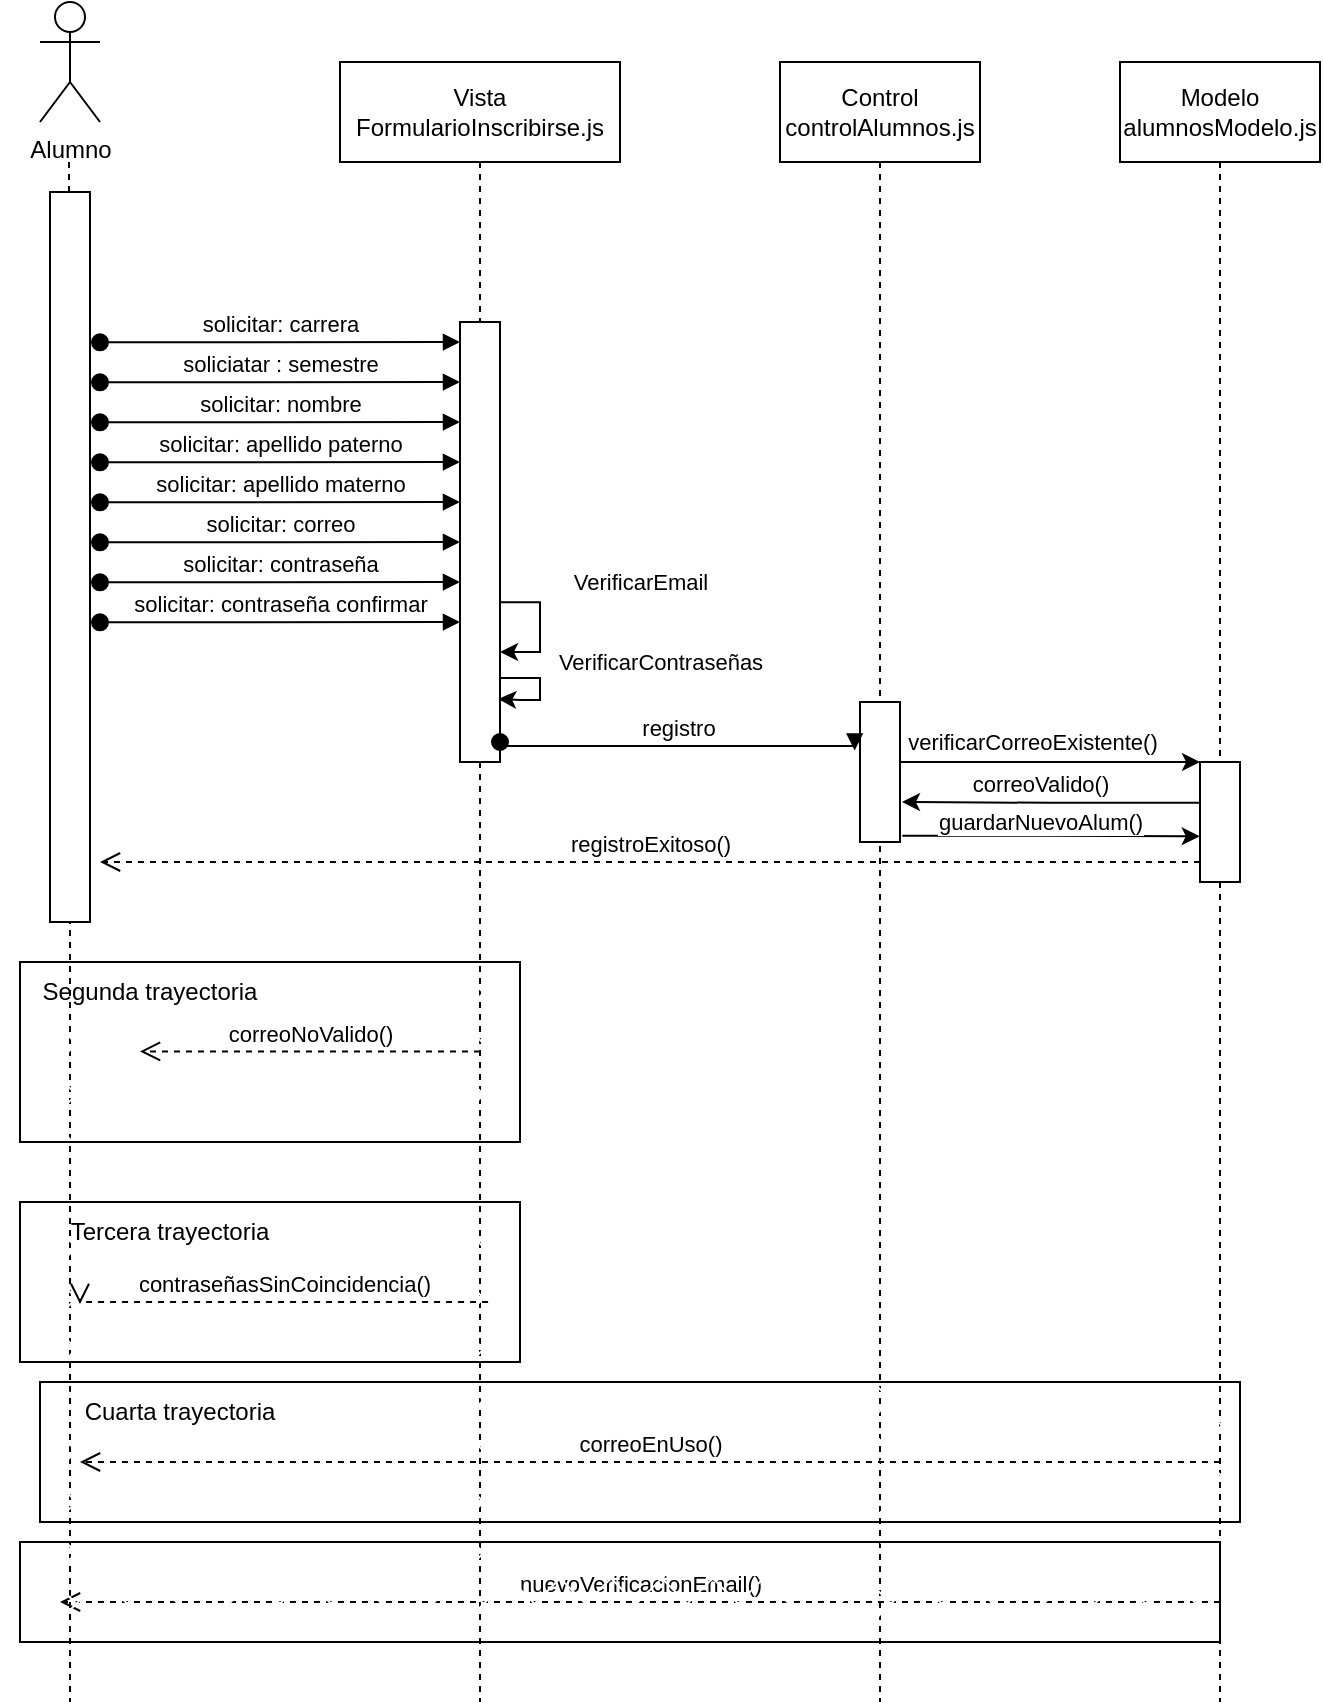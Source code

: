 <mxfile version="24.4.6" type="device">
  <diagram name="Page-1" id="2YBvvXClWsGukQMizWep">
    <mxGraphModel dx="875" dy="518" grid="1" gridSize="10" guides="1" tooltips="1" connect="1" arrows="1" fold="1" page="1" pageScale="1" pageWidth="850" pageHeight="1100" math="0" shadow="0">
      <root>
        <mxCell id="0" />
        <mxCell id="1" parent="0" />
        <mxCell id="S2r8NiHN5n9TqfBeE-ZX-7" value="Vista&lt;br&gt;FormularioInscribirse.js" style="shape=umlLifeline;perimeter=lifelinePerimeter;whiteSpace=wrap;html=1;container=0;dropTarget=0;collapsible=0;recursiveResize=0;outlineConnect=0;portConstraint=eastwest;newEdgeStyle={&quot;edgeStyle&quot;:&quot;elbowEdgeStyle&quot;,&quot;elbow&quot;:&quot;vertical&quot;,&quot;curved&quot;:0,&quot;rounded&quot;:0};size=50;" vertex="1" parent="1">
          <mxGeometry x="230" y="100" width="140" height="820" as="geometry" />
        </mxCell>
        <mxCell id="S2r8NiHN5n9TqfBeE-ZX-8" value="Control&lt;br&gt;controlAlumnos.js" style="shape=umlLifeline;perimeter=lifelinePerimeter;whiteSpace=wrap;html=1;container=0;dropTarget=0;collapsible=0;recursiveResize=0;outlineConnect=0;portConstraint=eastwest;newEdgeStyle={&quot;edgeStyle&quot;:&quot;elbowEdgeStyle&quot;,&quot;elbow&quot;:&quot;vertical&quot;,&quot;curved&quot;:0,&quot;rounded&quot;:0};size=50;" vertex="1" parent="1">
          <mxGeometry x="450" y="100" width="100" height="820" as="geometry" />
        </mxCell>
        <mxCell id="S2r8NiHN5n9TqfBeE-ZX-9" value="Modelo&lt;div&gt;alumnosModelo.js&lt;/div&gt;" style="shape=umlLifeline;perimeter=lifelinePerimeter;whiteSpace=wrap;html=1;container=0;dropTarget=0;collapsible=0;recursiveResize=0;outlineConnect=0;portConstraint=eastwest;newEdgeStyle={&quot;edgeStyle&quot;:&quot;elbowEdgeStyle&quot;,&quot;elbow&quot;:&quot;vertical&quot;,&quot;curved&quot;:0,&quot;rounded&quot;:0};size=50;" vertex="1" parent="1">
          <mxGeometry x="620" y="100" width="100" height="820" as="geometry" />
        </mxCell>
        <mxCell id="S2r8NiHN5n9TqfBeE-ZX-16" value="" style="group" vertex="1" connectable="0" parent="1">
          <mxGeometry x="80" y="70" width="430" height="590" as="geometry" />
        </mxCell>
        <mxCell id="S2r8NiHN5n9TqfBeE-ZX-11" style="edgeStyle=orthogonalEdgeStyle;rounded=0;orthogonalLoop=1;jettySize=auto;html=1;dashed=1;endArrow=none;endFill=0;" edge="1" parent="S2r8NiHN5n9TqfBeE-ZX-16">
          <mxGeometry relative="1" as="geometry">
            <mxPoint x="15" y="850" as="targetPoint" />
            <mxPoint x="14.5" y="80" as="sourcePoint" />
          </mxGeometry>
        </mxCell>
        <mxCell id="S2r8NiHN5n9TqfBeE-ZX-10" value="Alumno" style="shape=umlActor;verticalLabelPosition=bottom;verticalAlign=top;html=1;outlineConnect=0;" vertex="1" parent="S2r8NiHN5n9TqfBeE-ZX-16">
          <mxGeometry width="30" height="60" as="geometry" />
        </mxCell>
        <mxCell id="S2r8NiHN5n9TqfBeE-ZX-19" value="" style="rounded=0;whiteSpace=wrap;html=1;" vertex="1" parent="S2r8NiHN5n9TqfBeE-ZX-16">
          <mxGeometry x="5" y="95" width="20" height="365" as="geometry" />
        </mxCell>
        <mxCell id="S2r8NiHN5n9TqfBeE-ZX-68" value="" style="rounded=0;whiteSpace=wrap;html=1;fillStyle=cross-hatch;align=left;" vertex="1" parent="S2r8NiHN5n9TqfBeE-ZX-16">
          <mxGeometry x="-10" y="480" width="250" height="90" as="geometry" />
        </mxCell>
        <mxCell id="S2r8NiHN5n9TqfBeE-ZX-70" value="Segunda trayectoria" style="text;html=1;align=center;verticalAlign=middle;whiteSpace=wrap;rounded=0;" vertex="1" parent="S2r8NiHN5n9TqfBeE-ZX-16">
          <mxGeometry x="-10" y="480" width="130" height="30" as="geometry" />
        </mxCell>
        <mxCell id="S2r8NiHN5n9TqfBeE-ZX-69" value="correoNoValido()" style="html=1;verticalAlign=bottom;endArrow=open;dashed=1;endSize=8;edgeStyle=elbowEdgeStyle;elbow=vertical;curved=0;rounded=0;" edge="1" parent="S2r8NiHN5n9TqfBeE-ZX-16">
          <mxGeometry relative="1" as="geometry">
            <mxPoint x="50" y="524.71" as="targetPoint" />
            <Array as="points">
              <mxPoint x="145" y="524.71" />
            </Array>
            <mxPoint x="220" y="524.71" as="sourcePoint" />
          </mxGeometry>
        </mxCell>
        <mxCell id="S2r8NiHN5n9TqfBeE-ZX-33" value="" style="rounded=0;whiteSpace=wrap;html=1;" vertex="1" parent="1">
          <mxGeometry x="290" y="230" width="20" height="220" as="geometry" />
        </mxCell>
        <mxCell id="S2r8NiHN5n9TqfBeE-ZX-56" style="edgeStyle=orthogonalEdgeStyle;rounded=0;orthogonalLoop=1;jettySize=auto;html=1;exitX=1;exitY=0.5;exitDx=0;exitDy=0;entryX=0;entryY=0;entryDx=0;entryDy=0;" edge="1" parent="1" source="S2r8NiHN5n9TqfBeE-ZX-43" target="S2r8NiHN5n9TqfBeE-ZX-54">
          <mxGeometry relative="1" as="geometry">
            <Array as="points">
              <mxPoint x="620" y="450" />
              <mxPoint x="620" y="450" />
            </Array>
          </mxGeometry>
        </mxCell>
        <mxCell id="S2r8NiHN5n9TqfBeE-ZX-57" value="verificarCorreoExistente()" style="edgeLabel;html=1;align=center;verticalAlign=middle;resizable=0;points=[];" vertex="1" connectable="0" parent="S2r8NiHN5n9TqfBeE-ZX-56">
          <mxGeometry x="-0.659" relative="1" as="geometry">
            <mxPoint x="44" y="-10" as="offset" />
          </mxGeometry>
        </mxCell>
        <mxCell id="S2r8NiHN5n9TqfBeE-ZX-64" style="edgeStyle=orthogonalEdgeStyle;rounded=0;orthogonalLoop=1;jettySize=auto;html=1;exitX=1.058;exitY=0.956;exitDx=0;exitDy=0;entryX=-0.007;entryY=0.619;entryDx=0;entryDy=0;exitPerimeter=0;entryPerimeter=0;" edge="1" parent="1" source="S2r8NiHN5n9TqfBeE-ZX-43" target="S2r8NiHN5n9TqfBeE-ZX-54">
          <mxGeometry relative="1" as="geometry">
            <Array as="points">
              <mxPoint x="585" y="487" />
            </Array>
          </mxGeometry>
        </mxCell>
        <mxCell id="S2r8NiHN5n9TqfBeE-ZX-65" value="guardarNuevoAlum()" style="edgeLabel;html=1;align=center;verticalAlign=middle;resizable=0;points=[];" vertex="1" connectable="0" parent="S2r8NiHN5n9TqfBeE-ZX-64">
          <mxGeometry x="-0.146" y="1" relative="1" as="geometry">
            <mxPoint x="5" y="-6" as="offset" />
          </mxGeometry>
        </mxCell>
        <mxCell id="S2r8NiHN5n9TqfBeE-ZX-43" value="" style="rounded=0;whiteSpace=wrap;html=1;" vertex="1" parent="1">
          <mxGeometry x="490" y="420" width="20" height="70" as="geometry" />
        </mxCell>
        <mxCell id="S2r8NiHN5n9TqfBeE-ZX-21" value="solicitar: carrera" style="html=1;verticalAlign=bottom;startArrow=oval;endArrow=block;startSize=8;edgeStyle=elbowEdgeStyle;elbow=vertical;curved=0;rounded=0;" edge="1" parent="1" target="S2r8NiHN5n9TqfBeE-ZX-33">
          <mxGeometry relative="1" as="geometry">
            <mxPoint x="110" y="240.14" as="sourcePoint" />
            <mxPoint x="260" y="240.14" as="targetPoint" />
          </mxGeometry>
        </mxCell>
        <mxCell id="S2r8NiHN5n9TqfBeE-ZX-22" value="soliciatar : semestre" style="html=1;verticalAlign=bottom;startArrow=oval;endArrow=block;startSize=8;edgeStyle=elbowEdgeStyle;elbow=vertical;curved=0;rounded=0;entryX=0;entryY=0.136;entryDx=0;entryDy=0;entryPerimeter=0;" edge="1" parent="1" target="S2r8NiHN5n9TqfBeE-ZX-33">
          <mxGeometry relative="1" as="geometry">
            <mxPoint x="110" y="260.14" as="sourcePoint" />
            <mxPoint x="260" y="260.14" as="targetPoint" />
          </mxGeometry>
        </mxCell>
        <mxCell id="S2r8NiHN5n9TqfBeE-ZX-23" value="solicitar: nombre" style="html=1;verticalAlign=bottom;startArrow=oval;endArrow=block;startSize=8;edgeStyle=elbowEdgeStyle;elbow=vertical;curved=0;rounded=0;entryX=0;entryY=0.227;entryDx=0;entryDy=0;entryPerimeter=0;" edge="1" parent="1" target="S2r8NiHN5n9TqfBeE-ZX-33">
          <mxGeometry relative="1" as="geometry">
            <mxPoint x="110" y="280.14" as="sourcePoint" />
            <mxPoint x="260" y="280.14" as="targetPoint" />
          </mxGeometry>
        </mxCell>
        <mxCell id="S2r8NiHN5n9TqfBeE-ZX-24" value="solicitar: apellido paterno" style="html=1;verticalAlign=bottom;startArrow=oval;endArrow=block;startSize=8;edgeStyle=elbowEdgeStyle;elbow=vertical;curved=0;rounded=0;" edge="1" parent="1" target="S2r8NiHN5n9TqfBeE-ZX-33">
          <mxGeometry relative="1" as="geometry">
            <mxPoint x="110" y="300.14" as="sourcePoint" />
            <mxPoint x="260" y="300.14" as="targetPoint" />
          </mxGeometry>
        </mxCell>
        <mxCell id="S2r8NiHN5n9TqfBeE-ZX-25" value="solicitar: apellido materno" style="html=1;verticalAlign=bottom;startArrow=oval;endArrow=block;startSize=8;edgeStyle=elbowEdgeStyle;elbow=vertical;curved=0;rounded=0;" edge="1" parent="1" target="S2r8NiHN5n9TqfBeE-ZX-33">
          <mxGeometry relative="1" as="geometry">
            <mxPoint x="110" y="320.14" as="sourcePoint" />
            <mxPoint x="260" y="320.14" as="targetPoint" />
          </mxGeometry>
        </mxCell>
        <mxCell id="S2r8NiHN5n9TqfBeE-ZX-26" value="solicitar: correo" style="html=1;verticalAlign=bottom;startArrow=oval;endArrow=block;startSize=8;edgeStyle=elbowEdgeStyle;elbow=horizontal;curved=0;rounded=0;entryX=0;entryY=0.5;entryDx=0;entryDy=0;" edge="1" parent="1" target="S2r8NiHN5n9TqfBeE-ZX-33">
          <mxGeometry relative="1" as="geometry">
            <mxPoint x="110" y="340.14" as="sourcePoint" />
            <mxPoint x="260" y="340.14" as="targetPoint" />
          </mxGeometry>
        </mxCell>
        <mxCell id="S2r8NiHN5n9TqfBeE-ZX-27" value="solicitar: contraseña" style="html=1;verticalAlign=bottom;startArrow=oval;endArrow=block;startSize=8;edgeStyle=elbowEdgeStyle;elbow=vertical;curved=0;rounded=0;" edge="1" parent="1" target="S2r8NiHN5n9TqfBeE-ZX-33">
          <mxGeometry relative="1" as="geometry">
            <mxPoint x="110" y="360.14" as="sourcePoint" />
            <mxPoint x="260" y="360.14" as="targetPoint" />
          </mxGeometry>
        </mxCell>
        <mxCell id="S2r8NiHN5n9TqfBeE-ZX-28" value="solicitar: contraseña confirmar" style="html=1;verticalAlign=bottom;startArrow=oval;endArrow=block;startSize=8;edgeStyle=elbowEdgeStyle;elbow=vertical;curved=0;rounded=0;entryX=0;entryY=0.682;entryDx=0;entryDy=0;entryPerimeter=0;" edge="1" parent="1" target="S2r8NiHN5n9TqfBeE-ZX-33">
          <mxGeometry relative="1" as="geometry">
            <mxPoint x="110" y="380.14" as="sourcePoint" />
            <mxPoint x="260" y="380.14" as="targetPoint" />
          </mxGeometry>
        </mxCell>
        <mxCell id="S2r8NiHN5n9TqfBeE-ZX-47" style="edgeStyle=orthogonalEdgeStyle;rounded=0;orthogonalLoop=1;jettySize=auto;html=1;entryX=1;entryY=0.75;entryDx=0;entryDy=0;exitX=1.009;exitY=0.637;exitDx=0;exitDy=0;exitPerimeter=0;" edge="1" parent="1" source="S2r8NiHN5n9TqfBeE-ZX-33" target="S2r8NiHN5n9TqfBeE-ZX-33">
          <mxGeometry relative="1" as="geometry">
            <Array as="points">
              <mxPoint x="330" y="370" />
              <mxPoint x="330" y="395" />
            </Array>
          </mxGeometry>
        </mxCell>
        <mxCell id="S2r8NiHN5n9TqfBeE-ZX-48" value="VerificarEmail" style="edgeLabel;html=1;align=center;verticalAlign=middle;resizable=0;points=[];" vertex="1" connectable="0" parent="S2r8NiHN5n9TqfBeE-ZX-47">
          <mxGeometry x="-0.05" y="1" relative="1" as="geometry">
            <mxPoint x="49" y="-21" as="offset" />
          </mxGeometry>
        </mxCell>
        <mxCell id="S2r8NiHN5n9TqfBeE-ZX-49" style="edgeStyle=orthogonalEdgeStyle;rounded=0;orthogonalLoop=1;jettySize=auto;html=1;entryX=0.956;entryY=0.857;entryDx=0;entryDy=0;entryPerimeter=0;exitX=1.011;exitY=0.809;exitDx=0;exitDy=0;exitPerimeter=0;" edge="1" parent="1" source="S2r8NiHN5n9TqfBeE-ZX-33" target="S2r8NiHN5n9TqfBeE-ZX-33">
          <mxGeometry relative="1" as="geometry">
            <Array as="points">
              <mxPoint x="330" y="408" />
              <mxPoint x="330" y="419" />
              <mxPoint x="320" y="419" />
            </Array>
          </mxGeometry>
        </mxCell>
        <mxCell id="S2r8NiHN5n9TqfBeE-ZX-50" value="VerificarContraseñas" style="edgeLabel;html=1;align=center;verticalAlign=middle;resizable=0;points=[];" vertex="1" connectable="0" parent="S2r8NiHN5n9TqfBeE-ZX-49">
          <mxGeometry x="-0.077" y="1" relative="1" as="geometry">
            <mxPoint x="59" y="-12" as="offset" />
          </mxGeometry>
        </mxCell>
        <mxCell id="S2r8NiHN5n9TqfBeE-ZX-61" style="edgeStyle=orthogonalEdgeStyle;rounded=0;orthogonalLoop=1;jettySize=auto;html=1;exitX=-0.015;exitY=0.34;exitDx=0;exitDy=0;exitPerimeter=0;" edge="1" parent="1" source="S2r8NiHN5n9TqfBeE-ZX-54">
          <mxGeometry relative="1" as="geometry">
            <mxPoint x="511" y="470" as="targetPoint" />
            <Array as="points">
              <mxPoint x="585" y="470" />
              <mxPoint x="511" y="470" />
            </Array>
          </mxGeometry>
        </mxCell>
        <mxCell id="S2r8NiHN5n9TqfBeE-ZX-62" value="correoValido()" style="edgeLabel;html=1;align=center;verticalAlign=middle;resizable=0;points=[];" vertex="1" connectable="0" parent="S2r8NiHN5n9TqfBeE-ZX-61">
          <mxGeometry x="-0.16" y="-1" relative="1" as="geometry">
            <mxPoint x="-17" y="-9" as="offset" />
          </mxGeometry>
        </mxCell>
        <mxCell id="S2r8NiHN5n9TqfBeE-ZX-54" value="" style="rounded=0;whiteSpace=wrap;html=1;" vertex="1" parent="1">
          <mxGeometry x="660" y="450" width="20" height="60" as="geometry" />
        </mxCell>
        <mxCell id="S2r8NiHN5n9TqfBeE-ZX-60" value="registroExitoso()" style="html=1;verticalAlign=bottom;endArrow=open;dashed=1;endSize=8;edgeStyle=elbowEdgeStyle;elbow=vertical;curved=0;rounded=0;" edge="1" parent="1">
          <mxGeometry relative="1" as="geometry">
            <mxPoint x="110" y="500" as="targetPoint" />
            <Array as="points">
              <mxPoint x="585" y="500" />
            </Array>
            <mxPoint x="660" y="500" as="sourcePoint" />
          </mxGeometry>
        </mxCell>
        <mxCell id="S2r8NiHN5n9TqfBeE-ZX-63" value="registro" style="html=1;verticalAlign=bottom;startArrow=oval;endArrow=block;startSize=8;edgeStyle=elbowEdgeStyle;elbow=vertical;curved=0;rounded=0;entryX=-0.133;entryY=0.347;entryDx=0;entryDy=0;entryPerimeter=0;" edge="1" parent="1" target="S2r8NiHN5n9TqfBeE-ZX-43">
          <mxGeometry relative="1" as="geometry">
            <mxPoint x="310" y="440" as="sourcePoint" />
            <mxPoint x="480" y="443" as="targetPoint" />
          </mxGeometry>
        </mxCell>
        <mxCell id="S2r8NiHN5n9TqfBeE-ZX-71" value="" style="rounded=0;whiteSpace=wrap;html=1;fillStyle=cross-hatch;" vertex="1" parent="1">
          <mxGeometry x="70" y="670" width="250" height="80" as="geometry" />
        </mxCell>
        <mxCell id="S2r8NiHN5n9TqfBeE-ZX-74" value="Tercera trayectoria" style="text;html=1;align=center;verticalAlign=middle;whiteSpace=wrap;rounded=0;" vertex="1" parent="1">
          <mxGeometry x="60" y="670" width="170" height="30" as="geometry" />
        </mxCell>
        <mxCell id="S2r8NiHN5n9TqfBeE-ZX-75" value="contraseñasSinCoincidencia()" style="html=1;verticalAlign=bottom;endArrow=open;dashed=1;endSize=8;edgeStyle=elbowEdgeStyle;elbow=vertical;curved=0;rounded=0;" edge="1" parent="1">
          <mxGeometry relative="1" as="geometry">
            <mxPoint x="100" y="721" as="targetPoint" />
            <Array as="points">
              <mxPoint x="229.04" y="720" />
            </Array>
            <mxPoint x="304.04" y="720" as="sourcePoint" />
          </mxGeometry>
        </mxCell>
        <mxCell id="S2r8NiHN5n9TqfBeE-ZX-76" value="" style="rounded=0;whiteSpace=wrap;html=1;fillStyle=cross-hatch;" vertex="1" parent="1">
          <mxGeometry x="80" y="760" width="600" height="70" as="geometry" />
        </mxCell>
        <mxCell id="S2r8NiHN5n9TqfBeE-ZX-77" value="Cuarta trayectoria" style="text;html=1;align=center;verticalAlign=middle;whiteSpace=wrap;rounded=0;" vertex="1" parent="1">
          <mxGeometry x="80" y="760" width="140" height="30" as="geometry" />
        </mxCell>
        <mxCell id="S2r8NiHN5n9TqfBeE-ZX-80" value="correoEnUso()" style="html=1;verticalAlign=bottom;endArrow=open;dashed=1;endSize=8;edgeStyle=elbowEdgeStyle;elbow=vertical;curved=0;rounded=0;" edge="1" parent="1">
          <mxGeometry relative="1" as="geometry">
            <mxPoint x="100" y="800" as="targetPoint" />
            <Array as="points">
              <mxPoint x="595" y="800" />
            </Array>
            <mxPoint x="670" y="800" as="sourcePoint" />
          </mxGeometry>
        </mxCell>
        <mxCell id="S2r8NiHN5n9TqfBeE-ZX-81" value="nuevoVerificacionEmail()" style="html=1;verticalAlign=bottom;endArrow=open;dashed=1;endSize=8;edgeStyle=elbowEdgeStyle;elbow=vertical;curved=0;rounded=0;" edge="1" parent="1">
          <mxGeometry relative="1" as="geometry">
            <mxPoint x="90" y="870" as="targetPoint" />
            <Array as="points">
              <mxPoint x="595" y="870" />
            </Array>
            <mxPoint x="670" y="870" as="sourcePoint" />
          </mxGeometry>
        </mxCell>
        <mxCell id="S2r8NiHN5n9TqfBeE-ZX-82" value="" style="rounded=0;whiteSpace=wrap;html=1;fillStyle=cross-hatch;" vertex="1" parent="1">
          <mxGeometry x="70" y="840" width="600" height="50" as="geometry" />
        </mxCell>
      </root>
    </mxGraphModel>
  </diagram>
</mxfile>
